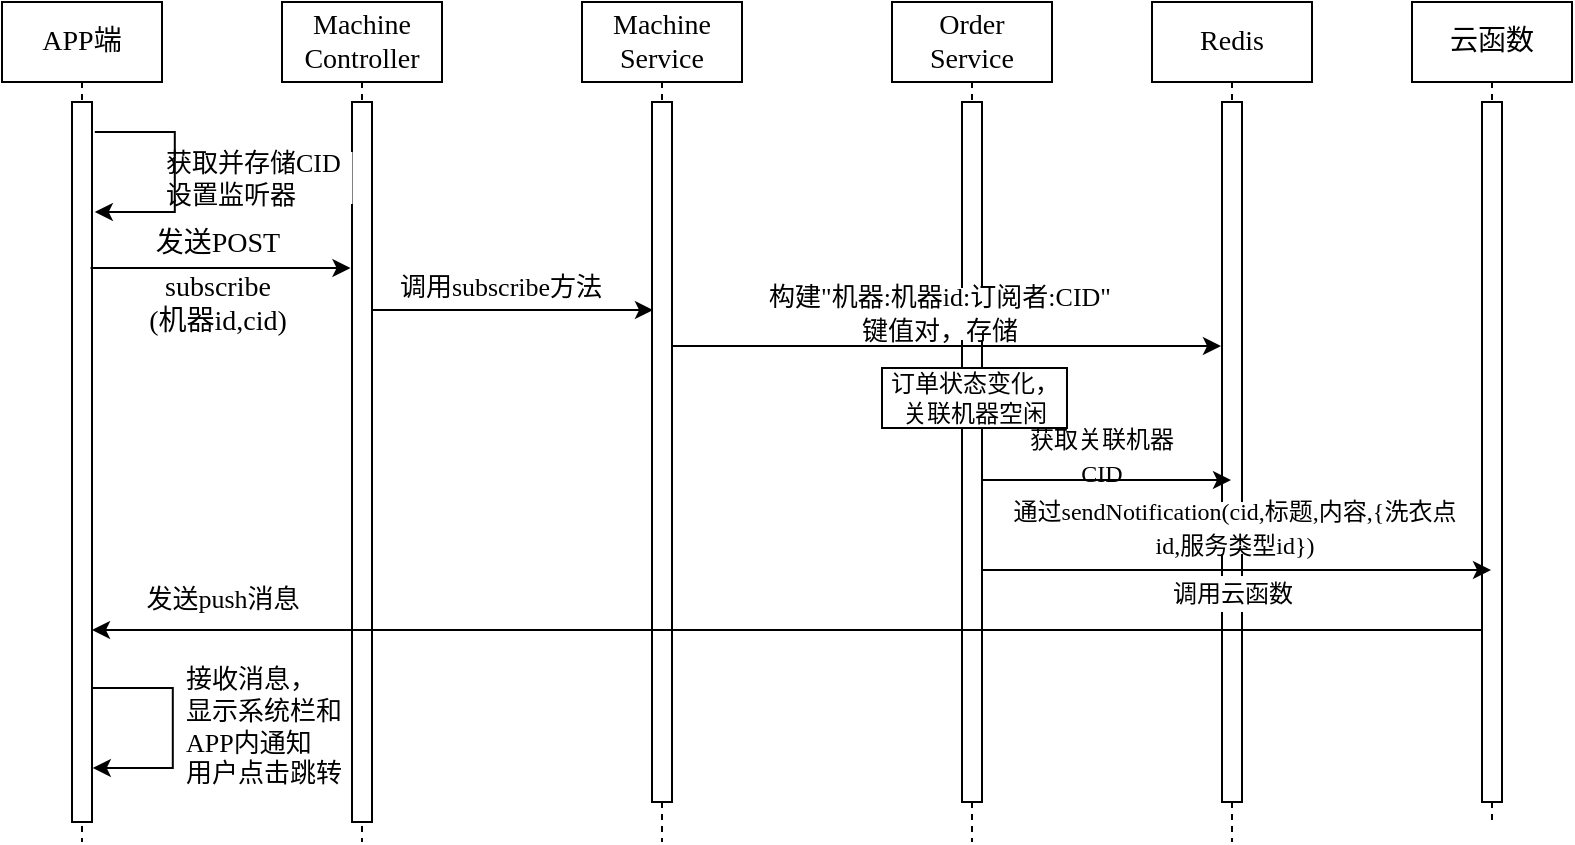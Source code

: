 <mxfile version="26.2.14">
  <diagram name="Page-1" id="2YBvvXClWsGukQMizWep">
    <mxGraphModel dx="624" dy="477" grid="1" gridSize="10" guides="1" tooltips="1" connect="1" arrows="1" fold="1" page="1" pageScale="1" pageWidth="1100" pageHeight="850" math="0" shadow="0">
      <root>
        <mxCell id="0" />
        <mxCell id="1" parent="0" />
        <mxCell id="1x29o_3ZwKhWgOv2N2SG-2" value="APP端" style="shape=umlLifeline;perimeter=lifelinePerimeter;whiteSpace=wrap;html=1;container=1;dropTarget=0;collapsible=0;recursiveResize=0;outlineConnect=0;portConstraint=eastwest;newEdgeStyle={&quot;curved&quot;:0,&quot;rounded&quot;:0};fontFamily=宋体;fontSize=14;" parent="1" vertex="1">
          <mxGeometry x="20" y="50" width="80" height="420" as="geometry" />
        </mxCell>
        <mxCell id="1x29o_3ZwKhWgOv2N2SG-4" value="" style="html=1;points=[[0,0,0,0,5],[0,1,0,0,-5],[1,0,0,0,5],[1,1,0,0,-5]];perimeter=orthogonalPerimeter;outlineConnect=0;targetShapes=umlLifeline;portConstraint=eastwest;newEdgeStyle={&quot;curved&quot;:0,&quot;rounded&quot;:0};fontFamily=宋体;fontSize=14;" parent="1x29o_3ZwKhWgOv2N2SG-2" vertex="1">
          <mxGeometry x="35" y="50" width="10" height="360" as="geometry" />
        </mxCell>
        <mxCell id="1x29o_3ZwKhWgOv2N2SG-3" value="Machine&lt;div&gt;Controller&lt;/div&gt;" style="shape=umlLifeline;perimeter=lifelinePerimeter;whiteSpace=wrap;html=1;container=1;dropTarget=0;collapsible=0;recursiveResize=0;outlineConnect=0;portConstraint=eastwest;newEdgeStyle={&quot;curved&quot;:0,&quot;rounded&quot;:0};fontFamily=宋体;fontSize=14;" parent="1" vertex="1">
          <mxGeometry x="160" y="50" width="80" height="420" as="geometry" />
        </mxCell>
        <mxCell id="1x29o_3ZwKhWgOv2N2SG-5" value="" style="html=1;points=[[0,0,0,0,5],[0,1,0,0,-5],[1,0,0,0,5],[1,1,0,0,-5]];perimeter=orthogonalPerimeter;outlineConnect=0;targetShapes=umlLifeline;portConstraint=eastwest;newEdgeStyle={&quot;curved&quot;:0,&quot;rounded&quot;:0};fontFamily=宋体;fontSize=14;" parent="1x29o_3ZwKhWgOv2N2SG-3" vertex="1">
          <mxGeometry x="35" y="50" width="10" height="360" as="geometry" />
        </mxCell>
        <mxCell id="1x29o_3ZwKhWgOv2N2SG-6" value="Machine&lt;div&gt;Service&lt;/div&gt;" style="shape=umlLifeline;perimeter=lifelinePerimeter;whiteSpace=wrap;html=1;container=1;dropTarget=0;collapsible=0;recursiveResize=0;outlineConnect=0;portConstraint=eastwest;newEdgeStyle={&quot;curved&quot;:0,&quot;rounded&quot;:0};fontFamily=宋体;fontSize=14;" parent="1" vertex="1">
          <mxGeometry x="310" y="50" width="80" height="420" as="geometry" />
        </mxCell>
        <mxCell id="1x29o_3ZwKhWgOv2N2SG-7" value="" style="html=1;points=[[0,0,0,0,5],[0,1,0,0,-5],[1,0,0,0,5],[1,1,0,0,-5]];perimeter=orthogonalPerimeter;outlineConnect=0;targetShapes=umlLifeline;portConstraint=eastwest;newEdgeStyle={&quot;curved&quot;:0,&quot;rounded&quot;:0};fontFamily=宋体;fontSize=14;" parent="1x29o_3ZwKhWgOv2N2SG-6" vertex="1">
          <mxGeometry x="35" y="50" width="10" height="350" as="geometry" />
        </mxCell>
        <mxCell id="1x29o_3ZwKhWgOv2N2SG-8" value="Order&lt;div&gt;Service&lt;/div&gt;" style="shape=umlLifeline;perimeter=lifelinePerimeter;whiteSpace=wrap;html=1;container=1;dropTarget=0;collapsible=0;recursiveResize=0;outlineConnect=0;portConstraint=eastwest;newEdgeStyle={&quot;curved&quot;:0,&quot;rounded&quot;:0};fontFamily=宋体;fontSize=14;" parent="1" vertex="1">
          <mxGeometry x="465" y="50" width="80" height="420" as="geometry" />
        </mxCell>
        <mxCell id="1x29o_3ZwKhWgOv2N2SG-9" value="" style="html=1;points=[[0,0,0,0,5],[0,1,0,0,-5],[1,0,0,0,5],[1,1,0,0,-5]];perimeter=orthogonalPerimeter;outlineConnect=0;targetShapes=umlLifeline;portConstraint=eastwest;newEdgeStyle={&quot;curved&quot;:0,&quot;rounded&quot;:0};fontFamily=宋体;fontSize=14;" parent="1x29o_3ZwKhWgOv2N2SG-8" vertex="1">
          <mxGeometry x="35" y="50" width="10" height="350" as="geometry" />
        </mxCell>
        <mxCell id="ad1gADm1mFAbiEcde9q4-28" value="Redis" style="shape=umlLifeline;perimeter=lifelinePerimeter;whiteSpace=wrap;html=1;container=1;dropTarget=0;collapsible=0;recursiveResize=0;outlineConnect=0;portConstraint=eastwest;newEdgeStyle={&quot;curved&quot;:0,&quot;rounded&quot;:0};fontFamily=宋体;fontSize=14;" parent="1" vertex="1">
          <mxGeometry x="595" y="50" width="80" height="420" as="geometry" />
        </mxCell>
        <mxCell id="ad1gADm1mFAbiEcde9q4-29" value="" style="html=1;points=[[0,0,0,0,5],[0,1,0,0,-5],[1,0,0,0,5],[1,1,0,0,-5]];perimeter=orthogonalPerimeter;outlineConnect=0;targetShapes=umlLifeline;portConstraint=eastwest;newEdgeStyle={&quot;curved&quot;:0,&quot;rounded&quot;:0};fontFamily=宋体;fontSize=14;" parent="ad1gADm1mFAbiEcde9q4-28" vertex="1">
          <mxGeometry x="35" y="50" width="10" height="350" as="geometry" />
        </mxCell>
        <mxCell id="ad1gADm1mFAbiEcde9q4-32" value="云函数" style="shape=umlLifeline;perimeter=lifelinePerimeter;whiteSpace=wrap;html=1;container=1;dropTarget=0;collapsible=0;recursiveResize=0;outlineConnect=0;portConstraint=eastwest;newEdgeStyle={&quot;curved&quot;:0,&quot;rounded&quot;:0};fontFamily=宋体;fontSize=14;" parent="1" vertex="1">
          <mxGeometry x="725" y="50" width="80" height="410" as="geometry" />
        </mxCell>
        <mxCell id="ad1gADm1mFAbiEcde9q4-33" value="" style="html=1;points=[[0,0,0,0,5],[0,1,0,0,-5],[1,0,0,0,5],[1,1,0,0,-5]];perimeter=orthogonalPerimeter;outlineConnect=0;targetShapes=umlLifeline;portConstraint=eastwest;newEdgeStyle={&quot;curved&quot;:0,&quot;rounded&quot;:0};fontFamily=宋体;fontSize=14;" parent="ad1gADm1mFAbiEcde9q4-32" vertex="1">
          <mxGeometry x="35" y="50" width="10" height="350" as="geometry" />
        </mxCell>
        <mxCell id="ad1gADm1mFAbiEcde9q4-43" value="" style="group" parent="1" vertex="1" connectable="0">
          <mxGeometry x="64.25" y="151" width="125.75" height="55" as="geometry" />
        </mxCell>
        <mxCell id="1x29o_3ZwKhWgOv2N2SG-41" value="" style="endArrow=classic;html=1;rounded=0;fontSize=14;fontFamily=宋体;" parent="ad1gADm1mFAbiEcde9q4-43" edge="1">
          <mxGeometry width="50" height="50" relative="1" as="geometry">
            <mxPoint y="32" as="sourcePoint" />
            <mxPoint x="130" y="32" as="targetPoint" />
          </mxGeometry>
        </mxCell>
        <mxCell id="1x29o_3ZwKhWgOv2N2SG-42" value="发送POST" style="text;html=1;align=center;verticalAlign=middle;whiteSpace=wrap;rounded=0;fontSize=14;fontFamily=宋体;" parent="ad1gADm1mFAbiEcde9q4-43" vertex="1">
          <mxGeometry x="14.544" y="7" width="98.452" height="26" as="geometry" />
        </mxCell>
        <mxCell id="ad1gADm1mFAbiEcde9q4-26" value="&lt;span style=&quot;background-color: transparent; color: light-dark(rgb(0, 0, 0), rgb(255, 255, 255));&quot;&gt;subscribe&lt;/span&gt;&lt;div&gt;(机器id,cid)&lt;/div&gt;" style="text;html=1;align=center;verticalAlign=middle;whiteSpace=wrap;rounded=0;fontSize=14;fontFamily=宋体;" parent="ad1gADm1mFAbiEcde9q4-43" vertex="1">
          <mxGeometry x="14.544" y="37" width="98.452" height="26" as="geometry" />
        </mxCell>
        <mxCell id="ad1gADm1mFAbiEcde9q4-31" value="&lt;font style=&quot;font-size: 12px;&quot;&gt;获取关联机器CID&lt;/font&gt;" style="text;html=1;align=center;verticalAlign=middle;whiteSpace=wrap;rounded=0;fontSize=14;fontFamily=宋体;spacing=0;" parent="1" vertex="1">
          <mxGeometry x="525" y="264" width="90" height="26" as="geometry" />
        </mxCell>
        <mxCell id="Edw0aC1XgpwA0pGwlr1n-15" value="" style="endArrow=classic;html=1;rounded=0;fontSize=14;fontFamily=宋体;startArrow=none;startFill=0;endFill=1;" parent="1" edge="1">
          <mxGeometry width="50" height="50" relative="1" as="geometry">
            <mxPoint x="205" y="204" as="sourcePoint" />
            <mxPoint x="345.5" y="204" as="targetPoint" />
          </mxGeometry>
        </mxCell>
        <mxCell id="Edw0aC1XgpwA0pGwlr1n-16" value="&lt;font style=&quot;font-size: 13px;&quot;&gt;调用subscribe方法&lt;/font&gt;" style="text;html=1;align=center;verticalAlign=middle;whiteSpace=wrap;rounded=0;fontSize=14;fontFamily=宋体;" parent="1" vertex="1">
          <mxGeometry x="210" y="180" width="118.75" height="26" as="geometry" />
        </mxCell>
        <mxCell id="Edw0aC1XgpwA0pGwlr1n-21" value="&lt;font&gt;获取并存储CID&lt;/font&gt;&lt;div&gt;&lt;font&gt;设置监听器&lt;/font&gt;&lt;/div&gt;" style="text;html=1;align=left;verticalAlign=middle;whiteSpace=wrap;rounded=0;fontSize=13;fontFamily=宋体;fillColor=default;" parent="1" vertex="1">
          <mxGeometry x="100" y="125" width="95.25" height="26" as="geometry" />
        </mxCell>
        <mxCell id="oUNCfqZzI2DMmbck5GxU-2" value="" style="endArrow=classic;html=1;rounded=0;" parent="1" edge="1">
          <mxGeometry width="50" height="50" relative="1" as="geometry">
            <mxPoint x="66.4" y="115" as="sourcePoint" />
            <mxPoint x="66.4" y="155" as="targetPoint" />
            <Array as="points">
              <mxPoint x="106.4" y="115" />
              <mxPoint x="106.4" y="155" />
              <mxPoint x="86.4" y="155" />
            </Array>
          </mxGeometry>
        </mxCell>
        <mxCell id="oUNCfqZzI2DMmbck5GxU-4" value="" style="endArrow=classic;html=1;rounded=0;" parent="1" edge="1">
          <mxGeometry width="50" height="50" relative="1" as="geometry">
            <mxPoint x="355" y="222" as="sourcePoint" />
            <mxPoint x="629.5" y="222" as="targetPoint" />
          </mxGeometry>
        </mxCell>
        <mxCell id="oUNCfqZzI2DMmbck5GxU-5" value="&lt;font style=&quot;font-size: 13px;&quot;&gt;构建&quot;机器:机器id:订阅者:CID&quot;&lt;/font&gt;&lt;div&gt;&lt;font style=&quot;font-size: 13px;&quot;&gt;键值对，存储&lt;/font&gt;&lt;/div&gt;" style="text;html=1;align=center;verticalAlign=middle;whiteSpace=wrap;rounded=0;fontSize=14;fontFamily=宋体;fillColor=default;" parent="1" vertex="1">
          <mxGeometry x="374" y="193" width="230" height="26" as="geometry" />
        </mxCell>
        <mxCell id="oUNCfqZzI2DMmbck5GxU-8" value="订单状态变化，&lt;div&gt;关联机器空闲&lt;/div&gt;" style="rounded=0;whiteSpace=wrap;html=1;fontFamily=宋体;" parent="1" vertex="1">
          <mxGeometry x="460" y="233" width="92.5" height="30" as="geometry" />
        </mxCell>
        <mxCell id="oUNCfqZzI2DMmbck5GxU-9" value="" style="endArrow=classic;html=1;rounded=0;" parent="1" edge="1">
          <mxGeometry width="50" height="50" relative="1" as="geometry">
            <mxPoint x="510" y="289" as="sourcePoint" />
            <mxPoint x="634.5" y="289" as="targetPoint" />
          </mxGeometry>
        </mxCell>
        <mxCell id="oUNCfqZzI2DMmbck5GxU-10" value="" style="endArrow=classic;html=1;rounded=0;" parent="1" edge="1">
          <mxGeometry width="50" height="50" relative="1" as="geometry">
            <mxPoint x="510" y="334" as="sourcePoint" />
            <mxPoint x="764.5" y="334" as="targetPoint" />
          </mxGeometry>
        </mxCell>
        <mxCell id="oUNCfqZzI2DMmbck5GxU-11" value="&lt;font style=&quot;font-size: 12px;&quot;&gt;通过sendNotification(cid,标题,内容,{洗衣点id,服务类型id})&lt;/font&gt;" style="text;html=1;align=center;verticalAlign=middle;whiteSpace=wrap;rounded=0;fontSize=14;fontFamily=宋体;spacing=0;fillColor=default;" parent="1" vertex="1">
          <mxGeometry x="524" y="300" width="225" height="26" as="geometry" />
        </mxCell>
        <mxCell id="oUNCfqZzI2DMmbck5GxU-12" value="&lt;font style=&quot;font-size: 12px;&quot;&gt;调用云函数&lt;/font&gt;" style="text;html=1;align=center;verticalAlign=middle;whiteSpace=wrap;rounded=0;fontSize=14;fontFamily=宋体;spacing=0;fillColor=default;" parent="1" vertex="1">
          <mxGeometry x="597.5" y="337" width="75" height="18" as="geometry" />
        </mxCell>
        <mxCell id="oUNCfqZzI2DMmbck5GxU-13" value="" style="endArrow=classic;html=1;rounded=0;" parent="1" edge="1">
          <mxGeometry width="50" height="50" relative="1" as="geometry">
            <mxPoint x="760" y="364" as="sourcePoint" />
            <mxPoint x="65" y="364" as="targetPoint" />
          </mxGeometry>
        </mxCell>
        <mxCell id="oUNCfqZzI2DMmbck5GxU-15" value="&lt;font style=&quot;font-size: 13px;&quot;&gt;发送push消息&lt;/font&gt;" style="text;html=1;align=center;verticalAlign=middle;whiteSpace=wrap;rounded=0;fontSize=14;fontFamily=宋体;" parent="1" vertex="1">
          <mxGeometry x="71.25" y="336" width="118.75" height="26" as="geometry" />
        </mxCell>
        <mxCell id="oUNCfqZzI2DMmbck5GxU-16" value="" style="endArrow=classic;html=1;rounded=0;" parent="1" edge="1">
          <mxGeometry width="50" height="50" relative="1" as="geometry">
            <mxPoint x="65.4" y="393" as="sourcePoint" />
            <mxPoint x="65.4" y="433" as="targetPoint" />
            <Array as="points">
              <mxPoint x="105.4" y="393" />
              <mxPoint x="105.4" y="433" />
              <mxPoint x="85.4" y="433" />
            </Array>
          </mxGeometry>
        </mxCell>
        <mxCell id="oUNCfqZzI2DMmbck5GxU-17" value="接收消息，&lt;div&gt;显示系统栏和&lt;/div&gt;&lt;div&gt;APP内通知&lt;/div&gt;&lt;div&gt;用户点击跳转&lt;/div&gt;" style="text;html=1;align=left;verticalAlign=middle;whiteSpace=wrap;rounded=0;fontSize=13;fontFamily=宋体;fillColor=default;" parent="1" vertex="1">
          <mxGeometry x="110" y="399" width="80" height="26" as="geometry" />
        </mxCell>
      </root>
    </mxGraphModel>
  </diagram>
</mxfile>
